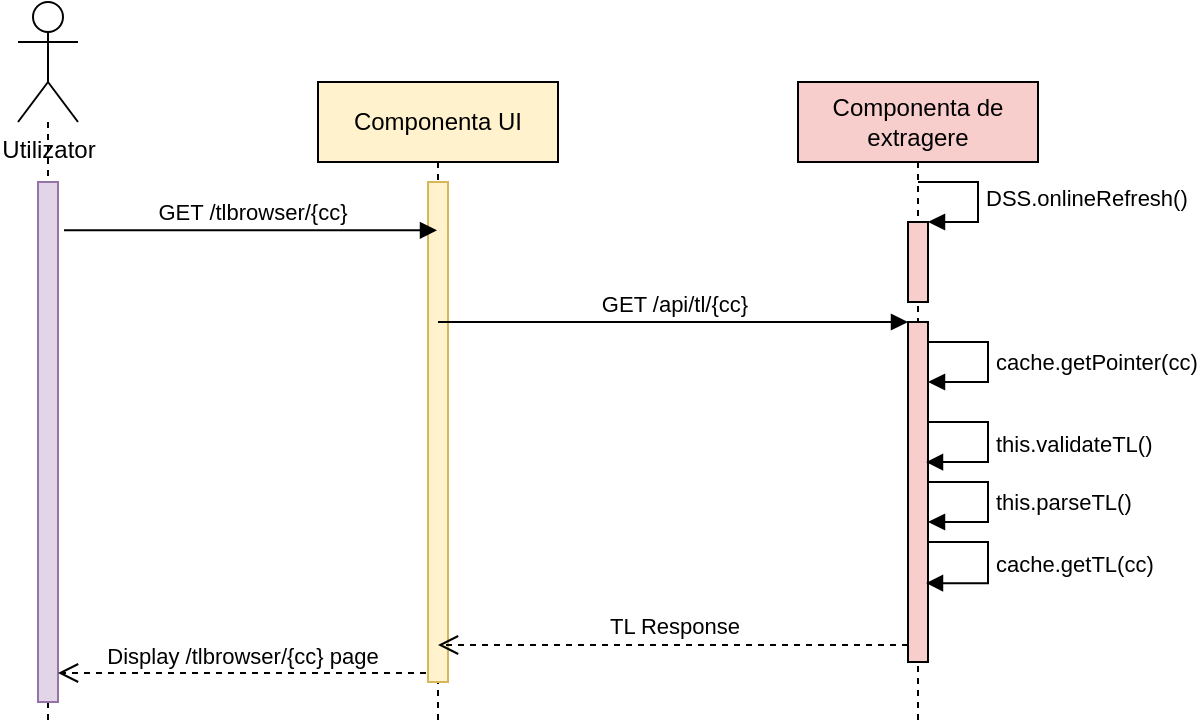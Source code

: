 <mxfile version="20.8.16" type="device"><diagram name="Page-1" id="763j_vkK3l0PROS1tkvm"><mxGraphModel dx="1781" dy="429" grid="1" gridSize="10" guides="1" tooltips="1" connect="1" arrows="1" fold="1" page="1" pageScale="1" pageWidth="827" pageHeight="1169" math="0" shadow="0"><root><mxCell id="0"/><mxCell id="1" parent="0"/><mxCell id="dtaXeu_ospH8NnGIP0PG-2" value="Componenta UI" style="shape=umlLifeline;perimeter=lifelinePerimeter;whiteSpace=wrap;html=1;container=1;collapsible=0;recursiveResize=0;outlineConnect=0;fillColor=#fff2cc;strokeColor=#000000;" parent="1" vertex="1"><mxGeometry x="120" y="40" width="120" height="320" as="geometry"/></mxCell><mxCell id="dtaXeu_ospH8NnGIP0PG-4" value="" style="html=1;points=[];perimeter=orthogonalPerimeter;strokeColor=#d6b656;fillColor=#fff2cc;" parent="dtaXeu_ospH8NnGIP0PG-2" vertex="1"><mxGeometry x="55" y="50" width="10" height="250" as="geometry"/></mxCell><mxCell id="dtaXeu_ospH8NnGIP0PG-3" value="Componenta de extragere" style="shape=umlLifeline;perimeter=lifelinePerimeter;whiteSpace=wrap;html=1;container=1;collapsible=0;recursiveResize=0;outlineConnect=0;strokeColor=#000000;fillColor=#f8cecc;" parent="1" vertex="1"><mxGeometry x="360" y="40" width="120" height="320" as="geometry"/></mxCell><mxCell id="dtaXeu_ospH8NnGIP0PG-5" value="" style="html=1;points=[];perimeter=orthogonalPerimeter;strokeColor=#000000;fillColor=#f8cecc;" parent="dtaXeu_ospH8NnGIP0PG-3" vertex="1"><mxGeometry x="55" y="120" width="10" height="170" as="geometry"/></mxCell><mxCell id="dtaXeu_ospH8NnGIP0PG-15" value="" style="html=1;points=[];perimeter=orthogonalPerimeter;strokeColor=#000000;fillColor=#f8cecc;" parent="dtaXeu_ospH8NnGIP0PG-3" vertex="1"><mxGeometry x="55" y="70" width="10" height="40" as="geometry"/></mxCell><mxCell id="dtaXeu_ospH8NnGIP0PG-16" value="DSS.onlineRefresh()" style="edgeStyle=orthogonalEdgeStyle;html=1;align=left;spacingLeft=2;endArrow=block;rounded=0;entryX=1;entryY=0;fillColor=#f8cecc;strokeColor=#000000;" parent="dtaXeu_ospH8NnGIP0PG-3" target="dtaXeu_ospH8NnGIP0PG-15" edge="1"><mxGeometry relative="1" as="geometry"><mxPoint x="60" y="50" as="sourcePoint"/><Array as="points"><mxPoint x="90" y="50"/></Array></mxGeometry></mxCell><mxCell id="1WvQUDMfkKsh8nCm2pge-2" value="cache.getPointer(cc)" style="edgeStyle=orthogonalEdgeStyle;html=1;align=left;spacingLeft=2;endArrow=block;rounded=0;" edge="1" parent="dtaXeu_ospH8NnGIP0PG-3"><mxGeometry relative="1" as="geometry"><mxPoint x="65" y="130" as="sourcePoint"/><Array as="points"><mxPoint x="95" y="130"/></Array><mxPoint x="65" y="150" as="targetPoint"/></mxGeometry></mxCell><mxCell id="1WvQUDMfkKsh8nCm2pge-4" value="this.validateTL()" style="edgeStyle=orthogonalEdgeStyle;html=1;align=left;spacingLeft=2;endArrow=block;rounded=0;entryX=0.9;entryY=0.412;entryDx=0;entryDy=0;entryPerimeter=0;" edge="1" target="dtaXeu_ospH8NnGIP0PG-5" parent="dtaXeu_ospH8NnGIP0PG-3"><mxGeometry relative="1" as="geometry"><mxPoint x="65" y="170" as="sourcePoint"/><Array as="points"><mxPoint x="95" y="170"/><mxPoint x="95" y="190"/></Array><mxPoint x="70" y="190" as="targetPoint"/></mxGeometry></mxCell><mxCell id="1WvQUDMfkKsh8nCm2pge-6" value="this.parseTL()" style="edgeStyle=orthogonalEdgeStyle;html=1;align=left;spacingLeft=2;endArrow=block;rounded=0;" edge="1" target="dtaXeu_ospH8NnGIP0PG-5" parent="dtaXeu_ospH8NnGIP0PG-3"><mxGeometry relative="1" as="geometry"><mxPoint x="65" y="200" as="sourcePoint"/><Array as="points"><mxPoint x="95" y="200"/><mxPoint x="95" y="220"/></Array><mxPoint x="70" y="220" as="targetPoint"/></mxGeometry></mxCell><mxCell id="1WvQUDMfkKsh8nCm2pge-8" value="cache.getTL(cc)" style="edgeStyle=orthogonalEdgeStyle;html=1;align=left;spacingLeft=2;endArrow=block;rounded=0;entryX=0.9;entryY=0.768;entryDx=0;entryDy=0;entryPerimeter=0;" edge="1" target="dtaXeu_ospH8NnGIP0PG-5" parent="dtaXeu_ospH8NnGIP0PG-3"><mxGeometry relative="1" as="geometry"><mxPoint x="65" y="230" as="sourcePoint"/><Array as="points"><mxPoint x="95" y="230"/><mxPoint x="95" y="251"/></Array><mxPoint x="70" y="250" as="targetPoint"/></mxGeometry></mxCell><mxCell id="dtaXeu_ospH8NnGIP0PG-6" value="GET /api/tl/{cc}" style="html=1;verticalAlign=bottom;endArrow=block;entryX=0;entryY=0;rounded=0;" parent="1" source="dtaXeu_ospH8NnGIP0PG-2" target="dtaXeu_ospH8NnGIP0PG-5" edge="1"><mxGeometry relative="1" as="geometry"><mxPoint x="300" y="130" as="sourcePoint"/></mxGeometry></mxCell><mxCell id="dtaXeu_ospH8NnGIP0PG-7" value="TL Response" style="html=1;verticalAlign=bottom;endArrow=open;dashed=1;endSize=8;exitX=0;exitY=0.95;rounded=0;" parent="1" source="dtaXeu_ospH8NnGIP0PG-5" target="dtaXeu_ospH8NnGIP0PG-2" edge="1"><mxGeometry relative="1" as="geometry"><mxPoint x="300" y="206" as="targetPoint"/></mxGeometry></mxCell><mxCell id="dtaXeu_ospH8NnGIP0PG-19" value="Utilizator" style="shape=umlActor;verticalLabelPosition=bottom;verticalAlign=top;html=1;strokeColor=#000000;" parent="1" vertex="1"><mxGeometry x="-30" width="30" height="60" as="geometry"/></mxCell><mxCell id="dtaXeu_ospH8NnGIP0PG-20" value="" style="endArrow=none;dashed=1;html=1;rounded=0;strokeColor=#000000;startArrow=none;" parent="1" source="dtaXeu_ospH8NnGIP0PG-22" edge="1"><mxGeometry width="50" height="50" relative="1" as="geometry"><mxPoint x="-40" y="80" as="sourcePoint"/><mxPoint x="-15" y="360" as="targetPoint"/></mxGeometry></mxCell><mxCell id="dtaXeu_ospH8NnGIP0PG-23" value="" style="endArrow=none;dashed=1;html=1;rounded=0;strokeColor=#000000;" parent="1" source="dtaXeu_ospH8NnGIP0PG-19" target="dtaXeu_ospH8NnGIP0PG-22" edge="1"><mxGeometry width="50" height="50" relative="1" as="geometry"><mxPoint x="-40" y="80" as="sourcePoint"/><mxPoint x="-40" y="440" as="targetPoint"/></mxGeometry></mxCell><mxCell id="dtaXeu_ospH8NnGIP0PG-22" value="" style="html=1;points=[];perimeter=orthogonalPerimeter;strokeColor=#9673a6;fillColor=#e1d5e7;" parent="1" vertex="1"><mxGeometry x="-20" y="90" width="10" height="260" as="geometry"/></mxCell><mxCell id="dtaXeu_ospH8NnGIP0PG-24" value="GET /tlbrowser/{cc}" style="html=1;verticalAlign=bottom;endArrow=block;rounded=0;strokeColor=#000000;exitX=1.3;exitY=0.093;exitDx=0;exitDy=0;exitPerimeter=0;" parent="1" source="dtaXeu_ospH8NnGIP0PG-22" target="dtaXeu_ospH8NnGIP0PG-2" edge="1"><mxGeometry width="80" relative="1" as="geometry"><mxPoint x="120" y="250" as="sourcePoint"/><mxPoint x="200" y="250" as="targetPoint"/></mxGeometry></mxCell><mxCell id="dtaXeu_ospH8NnGIP0PG-25" value="Display /tlbrowser/{cc} page" style="html=1;verticalAlign=bottom;endArrow=open;dashed=1;endSize=8;rounded=0;strokeColor=#000000;exitX=-0.1;exitY=0.982;exitDx=0;exitDy=0;exitPerimeter=0;" parent="1" source="dtaXeu_ospH8NnGIP0PG-4" target="dtaXeu_ospH8NnGIP0PG-22" edge="1"><mxGeometry relative="1" as="geometry"><mxPoint x="200" y="350" as="sourcePoint"/><mxPoint x="120" y="350" as="targetPoint"/></mxGeometry></mxCell></root></mxGraphModel></diagram></mxfile>